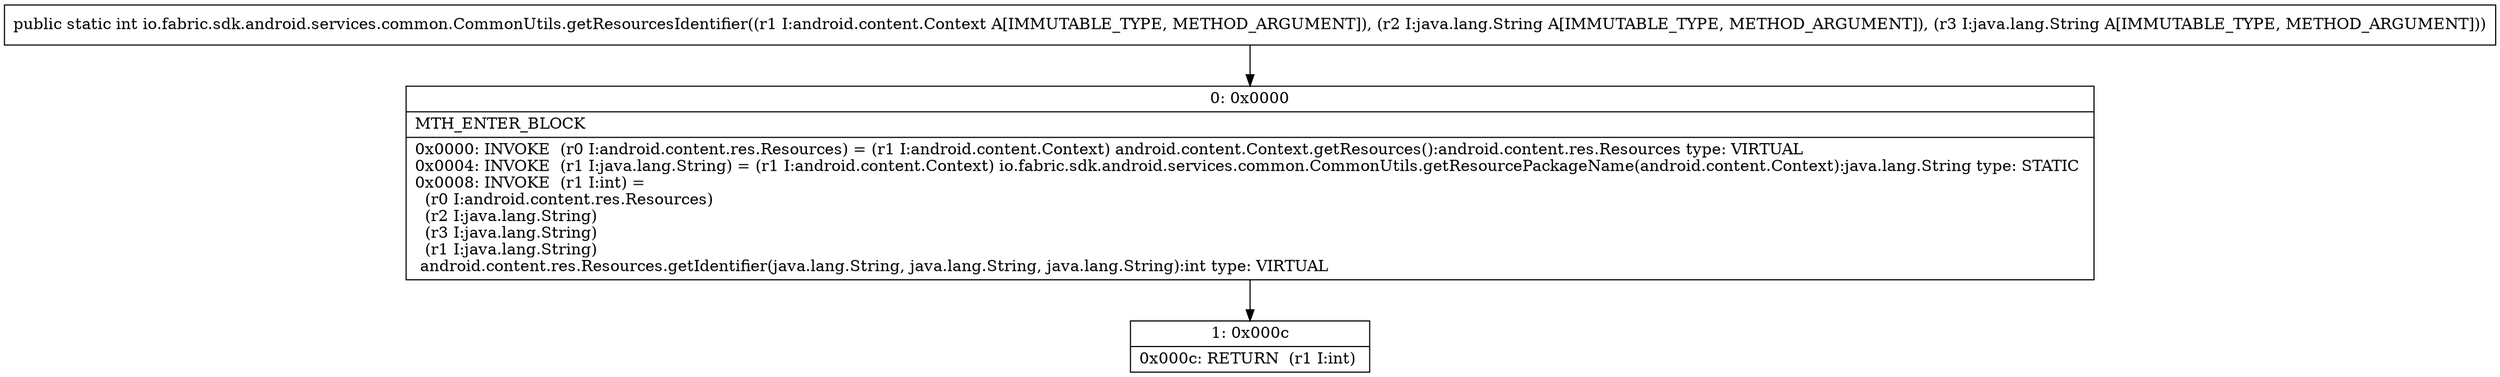 digraph "CFG forio.fabric.sdk.android.services.common.CommonUtils.getResourcesIdentifier(Landroid\/content\/Context;Ljava\/lang\/String;Ljava\/lang\/String;)I" {
Node_0 [shape=record,label="{0\:\ 0x0000|MTH_ENTER_BLOCK\l|0x0000: INVOKE  (r0 I:android.content.res.Resources) = (r1 I:android.content.Context) android.content.Context.getResources():android.content.res.Resources type: VIRTUAL \l0x0004: INVOKE  (r1 I:java.lang.String) = (r1 I:android.content.Context) io.fabric.sdk.android.services.common.CommonUtils.getResourcePackageName(android.content.Context):java.lang.String type: STATIC \l0x0008: INVOKE  (r1 I:int) = \l  (r0 I:android.content.res.Resources)\l  (r2 I:java.lang.String)\l  (r3 I:java.lang.String)\l  (r1 I:java.lang.String)\l android.content.res.Resources.getIdentifier(java.lang.String, java.lang.String, java.lang.String):int type: VIRTUAL \l}"];
Node_1 [shape=record,label="{1\:\ 0x000c|0x000c: RETURN  (r1 I:int) \l}"];
MethodNode[shape=record,label="{public static int io.fabric.sdk.android.services.common.CommonUtils.getResourcesIdentifier((r1 I:android.content.Context A[IMMUTABLE_TYPE, METHOD_ARGUMENT]), (r2 I:java.lang.String A[IMMUTABLE_TYPE, METHOD_ARGUMENT]), (r3 I:java.lang.String A[IMMUTABLE_TYPE, METHOD_ARGUMENT])) }"];
MethodNode -> Node_0;
Node_0 -> Node_1;
}

